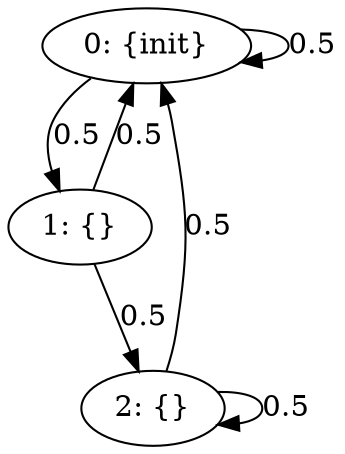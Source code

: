 digraph model {
	0 [ label = "0: {init}" ];
	1 [ label = "1: {}" ];
	2 [ label = "2: {}" ];
	0 -> 0 [ label= "0.5" ];
	0 -> 1 [ label= "0.5" ];
	1 -> 0 [ label= "0.5" ];
	1 -> 2 [ label= "0.5" ];
	2 -> 0 [ label= "0.5" ];
	2 -> 2 [ label= "0.5" ];
}
